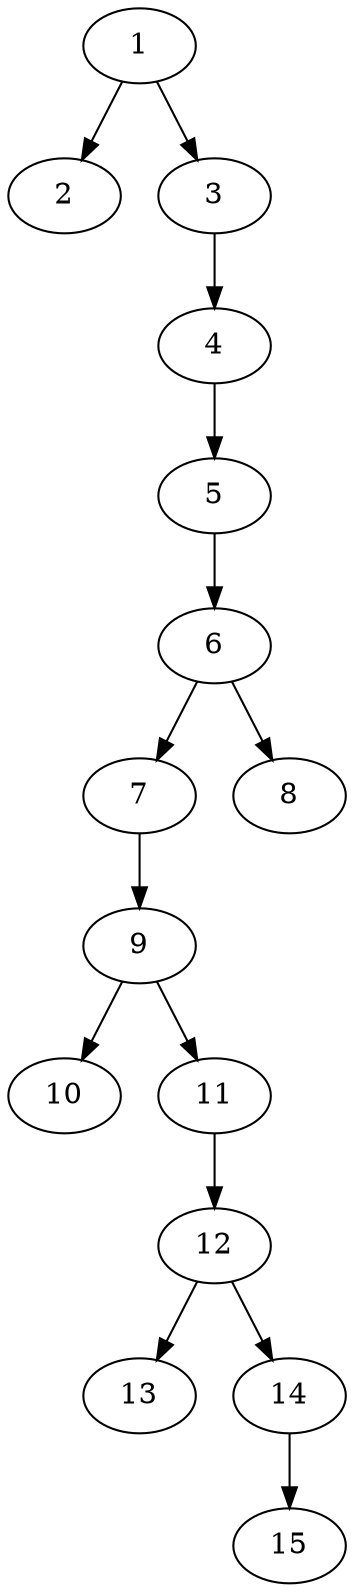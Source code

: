 // DAG automatically generated by daggen at Thu Oct  3 13:59:26 2019
// ./daggen --dot -n 15 --ccr 0.4 --fat 0.3 --regular 0.5 --density 0.5 --mindata 5242880 --maxdata 52428800 
digraph G {
  1 [size="75624960", alpha="0.19", expect_size="30249984"] 
  1 -> 2 [size ="30249984"]
  1 -> 3 [size ="30249984"]
  2 [size="130032640", alpha="0.05", expect_size="52013056"] 
  3 [size="124997120", alpha="0.17", expect_size="49998848"] 
  3 -> 4 [size ="49998848"]
  4 [size="53934080", alpha="0.18", expect_size="21573632"] 
  4 -> 5 [size ="21573632"]
  5 [size="53393920", alpha="0.08", expect_size="21357568"] 
  5 -> 6 [size ="21357568"]
  6 [size="65576960", alpha="0.01", expect_size="26230784"] 
  6 -> 7 [size ="26230784"]
  6 -> 8 [size ="26230784"]
  7 [size="125731840", alpha="0.02", expect_size="50292736"] 
  7 -> 9 [size ="50292736"]
  8 [size="100608000", alpha="0.10", expect_size="40243200"] 
  9 [size="103513600", alpha="0.10", expect_size="41405440"] 
  9 -> 10 [size ="41405440"]
  9 -> 11 [size ="41405440"]
  10 [size="83601920", alpha="0.01", expect_size="33440768"] 
  11 [size="98306560", alpha="0.12", expect_size="39322624"] 
  11 -> 12 [size ="39322624"]
  12 [size="92042240", alpha="0.10", expect_size="36816896"] 
  12 -> 13 [size ="36816896"]
  12 -> 14 [size ="36816896"]
  13 [size="122908160", alpha="0.13", expect_size="49163264"] 
  14 [size="106641920", alpha="0.09", expect_size="42656768"] 
  14 -> 15 [size ="42656768"]
  15 [size="96675840", alpha="0.12", expect_size="38670336"] 
}
